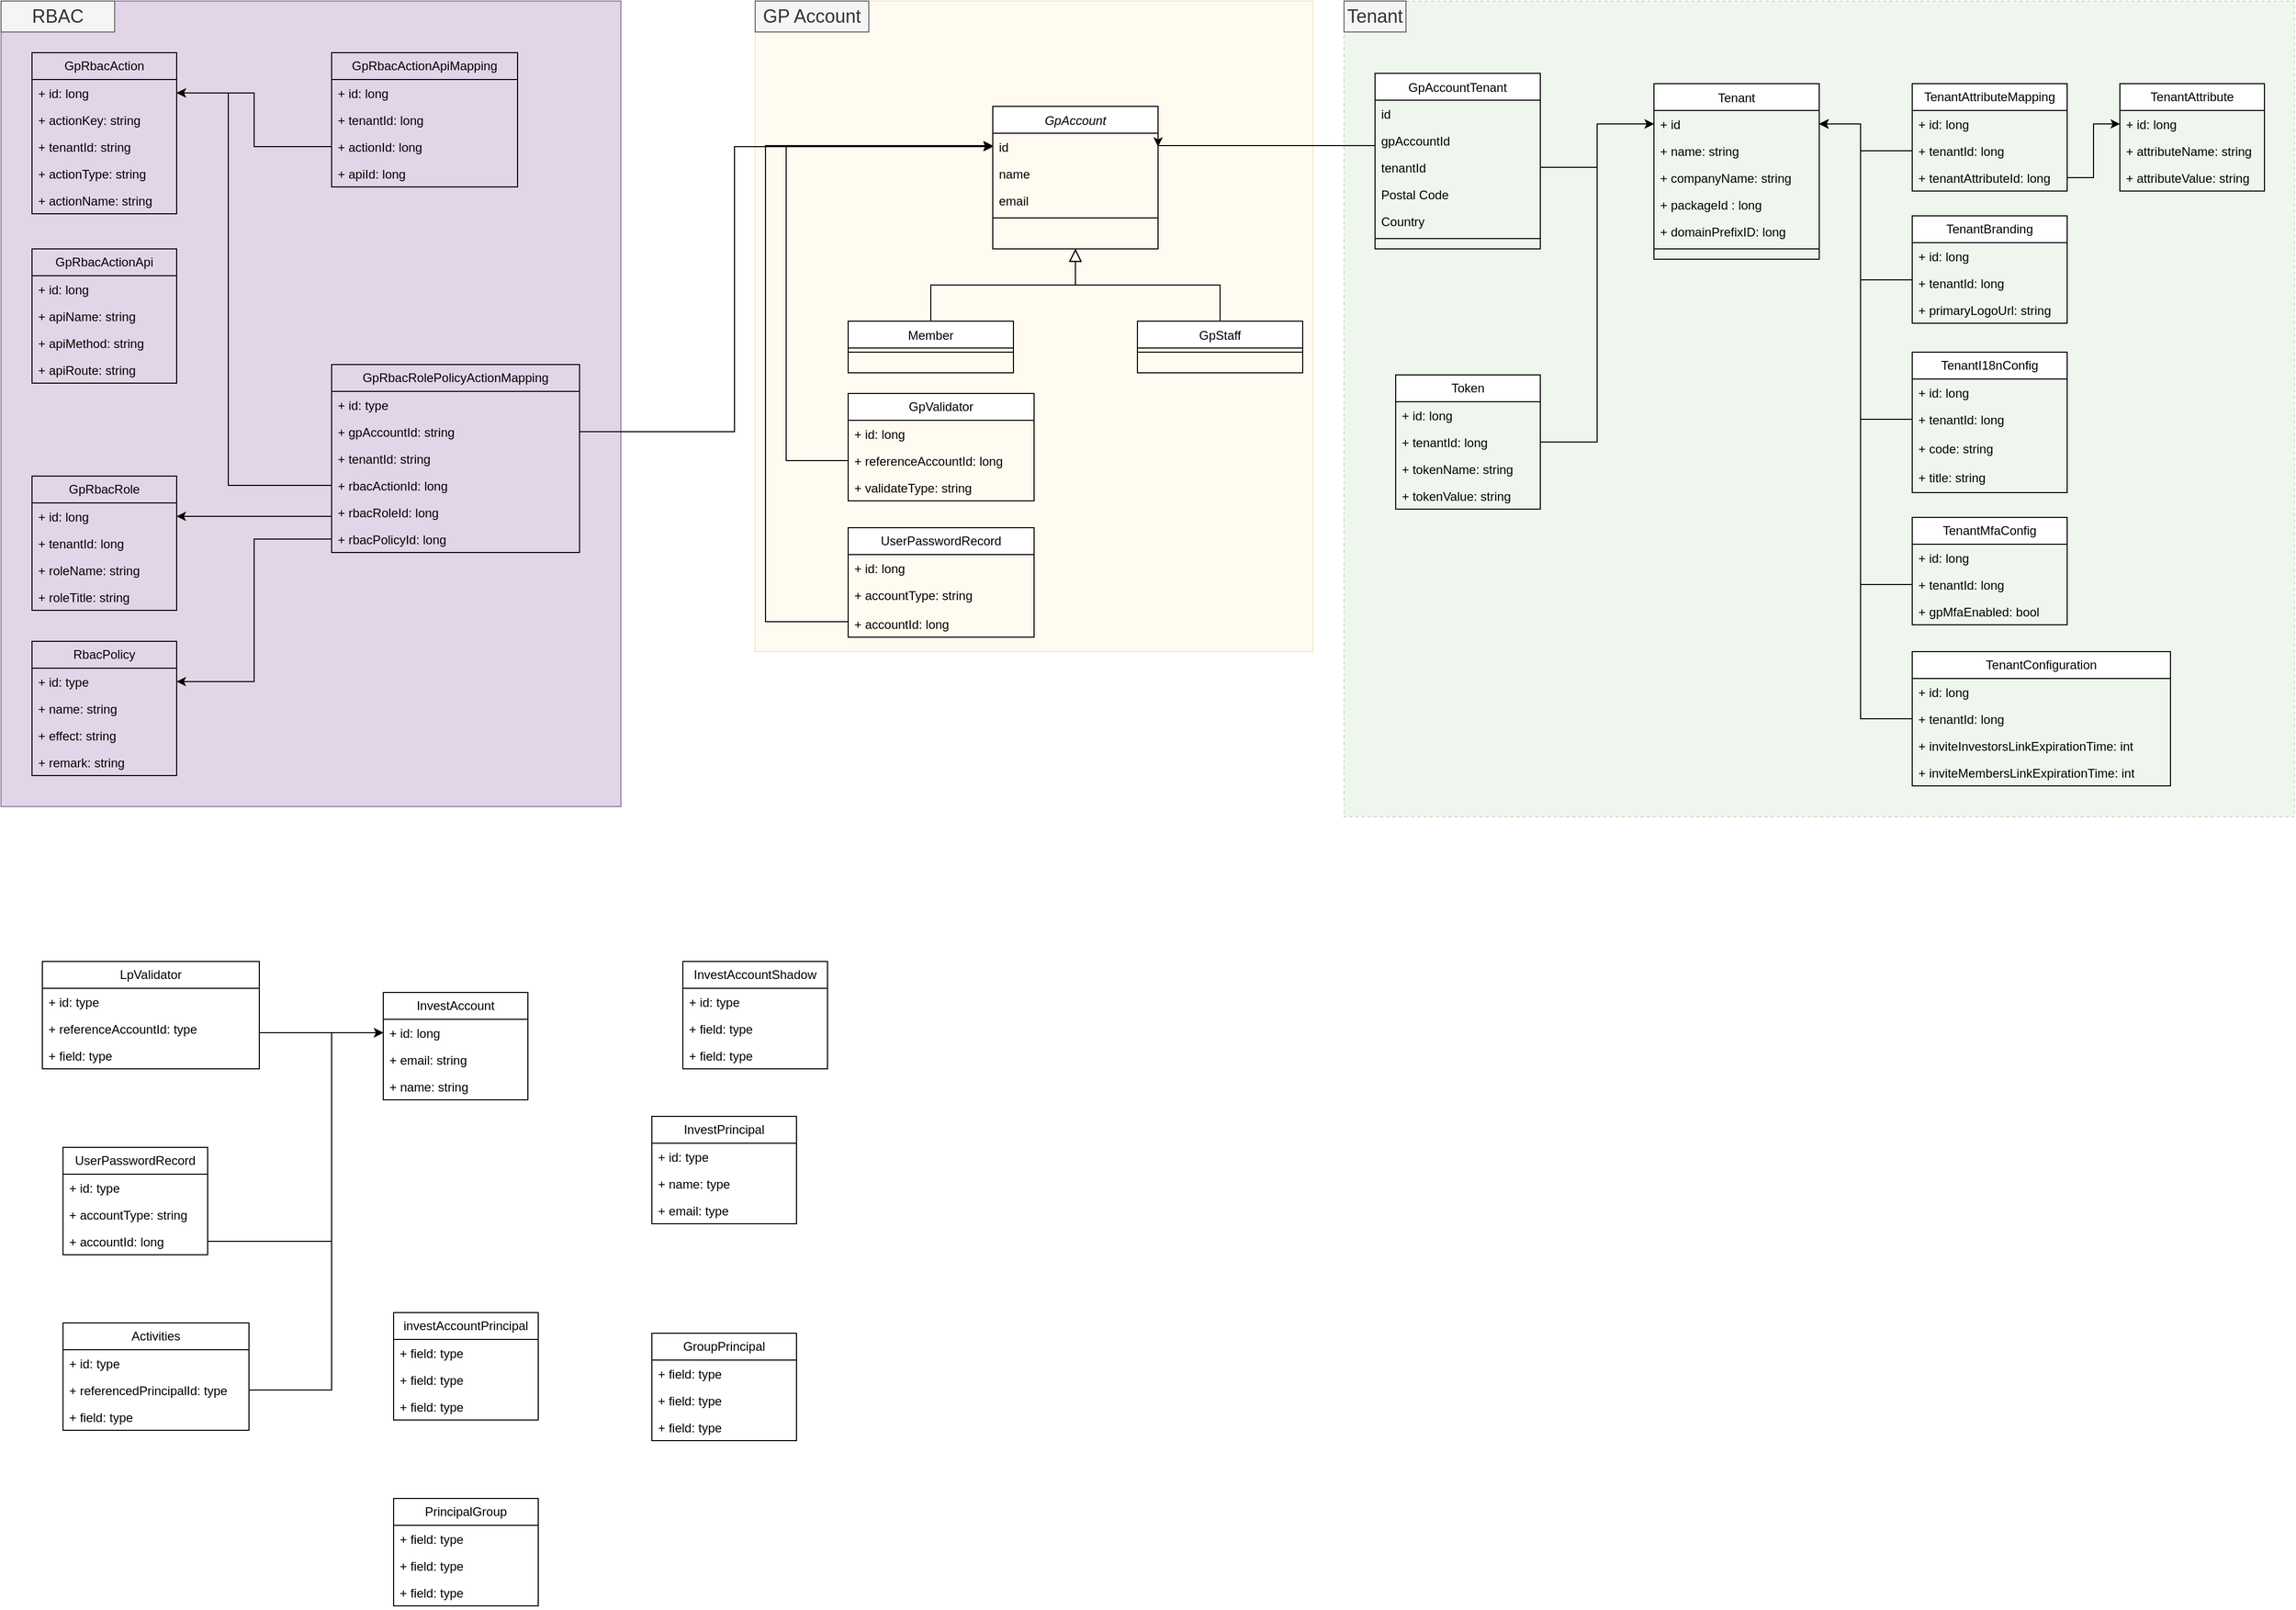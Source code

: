 <mxfile version="21.1.5" type="github">
  <diagram id="C5RBs43oDa-KdzZeNtuy" name="Page-1">
    <mxGraphModel dx="2320" dy="871" grid="1" gridSize="10" guides="1" tooltips="1" connect="1" arrows="1" fold="1" page="1" pageScale="1" pageWidth="827" pageHeight="1169" math="0" shadow="0">
      <root>
        <mxCell id="WIyWlLk6GJQsqaUBKTNV-0" />
        <mxCell id="WIyWlLk6GJQsqaUBKTNV-1" parent="WIyWlLk6GJQsqaUBKTNV-0" />
        <mxCell id="11UsH58l1kOMV5JohyQ0-130" value="" style="rounded=0;whiteSpace=wrap;html=1;fillColor=#e1d5e7;strokeColor=#9673a6;" vertex="1" parent="WIyWlLk6GJQsqaUBKTNV-1">
          <mxGeometry x="-810" y="50" width="600" height="780" as="geometry" />
        </mxCell>
        <mxCell id="11UsH58l1kOMV5JohyQ0-61" value="" style="rounded=0;whiteSpace=wrap;html=1;fillColor=#fff2cc;strokeColor=#d6b656;opacity=30;" vertex="1" parent="WIyWlLk6GJQsqaUBKTNV-1">
          <mxGeometry x="-80" y="50" width="540" height="630" as="geometry" />
        </mxCell>
        <mxCell id="11UsH58l1kOMV5JohyQ0-59" value="" style="rounded=0;whiteSpace=wrap;html=1;fillColor=#d5e8d4;strokeColor=#82b366;dashed=1;opacity=40;" vertex="1" parent="WIyWlLk6GJQsqaUBKTNV-1">
          <mxGeometry x="490" y="50" width="920" height="790" as="geometry" />
        </mxCell>
        <mxCell id="zkfFHV4jXpPFQw0GAbJ--0" value="GpAccount" style="swimlane;fontStyle=2;align=center;verticalAlign=top;childLayout=stackLayout;horizontal=1;startSize=26;horizontalStack=0;resizeParent=1;resizeLast=0;collapsible=1;marginBottom=0;rounded=0;shadow=0;strokeWidth=1;" parent="WIyWlLk6GJQsqaUBKTNV-1" vertex="1">
          <mxGeometry x="150" y="152" width="160" height="138" as="geometry">
            <mxRectangle x="230" y="140" width="160" height="26" as="alternateBounds" />
          </mxGeometry>
        </mxCell>
        <mxCell id="zkfFHV4jXpPFQw0GAbJ--1" value="id" style="text;align=left;verticalAlign=top;spacingLeft=4;spacingRight=4;overflow=hidden;rotatable=0;points=[[0,0.5],[1,0.5]];portConstraint=eastwest;" parent="zkfFHV4jXpPFQw0GAbJ--0" vertex="1">
          <mxGeometry y="26" width="160" height="26" as="geometry" />
        </mxCell>
        <mxCell id="zkfFHV4jXpPFQw0GAbJ--2" value="name" style="text;align=left;verticalAlign=top;spacingLeft=4;spacingRight=4;overflow=hidden;rotatable=0;points=[[0,0.5],[1,0.5]];portConstraint=eastwest;rounded=0;shadow=0;html=0;" parent="zkfFHV4jXpPFQw0GAbJ--0" vertex="1">
          <mxGeometry y="52" width="160" height="26" as="geometry" />
        </mxCell>
        <mxCell id="zkfFHV4jXpPFQw0GAbJ--3" value="email" style="text;align=left;verticalAlign=top;spacingLeft=4;spacingRight=4;overflow=hidden;rotatable=0;points=[[0,0.5],[1,0.5]];portConstraint=eastwest;rounded=0;shadow=0;html=0;" parent="zkfFHV4jXpPFQw0GAbJ--0" vertex="1">
          <mxGeometry y="78" width="160" height="26" as="geometry" />
        </mxCell>
        <mxCell id="zkfFHV4jXpPFQw0GAbJ--4" value="" style="line;html=1;strokeWidth=1;align=left;verticalAlign=middle;spacingTop=-1;spacingLeft=3;spacingRight=3;rotatable=0;labelPosition=right;points=[];portConstraint=eastwest;" parent="zkfFHV4jXpPFQw0GAbJ--0" vertex="1">
          <mxGeometry y="104" width="160" height="8" as="geometry" />
        </mxCell>
        <mxCell id="zkfFHV4jXpPFQw0GAbJ--6" value="Member" style="swimlane;fontStyle=0;align=center;verticalAlign=top;childLayout=stackLayout;horizontal=1;startSize=26;horizontalStack=0;resizeParent=1;resizeLast=0;collapsible=1;marginBottom=0;rounded=0;shadow=0;strokeWidth=1;" parent="WIyWlLk6GJQsqaUBKTNV-1" vertex="1">
          <mxGeometry x="10" y="360" width="160" height="50" as="geometry">
            <mxRectangle x="130" y="380" width="160" height="26" as="alternateBounds" />
          </mxGeometry>
        </mxCell>
        <mxCell id="zkfFHV4jXpPFQw0GAbJ--9" value="" style="line;html=1;strokeWidth=1;align=left;verticalAlign=middle;spacingTop=-1;spacingLeft=3;spacingRight=3;rotatable=0;labelPosition=right;points=[];portConstraint=eastwest;" parent="zkfFHV4jXpPFQw0GAbJ--6" vertex="1">
          <mxGeometry y="26" width="160" height="8" as="geometry" />
        </mxCell>
        <mxCell id="zkfFHV4jXpPFQw0GAbJ--12" value="" style="endArrow=block;endSize=10;endFill=0;shadow=0;strokeWidth=1;rounded=0;edgeStyle=elbowEdgeStyle;elbow=vertical;" parent="WIyWlLk6GJQsqaUBKTNV-1" source="zkfFHV4jXpPFQw0GAbJ--6" target="zkfFHV4jXpPFQw0GAbJ--0" edge="1">
          <mxGeometry width="160" relative="1" as="geometry">
            <mxPoint x="180" y="203" as="sourcePoint" />
            <mxPoint x="180" y="203" as="targetPoint" />
          </mxGeometry>
        </mxCell>
        <mxCell id="zkfFHV4jXpPFQw0GAbJ--13" value="GpStaff" style="swimlane;fontStyle=0;align=center;verticalAlign=top;childLayout=stackLayout;horizontal=1;startSize=26;horizontalStack=0;resizeParent=1;resizeLast=0;collapsible=1;marginBottom=0;rounded=0;shadow=0;strokeWidth=1;" parent="WIyWlLk6GJQsqaUBKTNV-1" vertex="1">
          <mxGeometry x="290" y="360" width="160" height="50" as="geometry">
            <mxRectangle x="340" y="380" width="170" height="26" as="alternateBounds" />
          </mxGeometry>
        </mxCell>
        <mxCell id="zkfFHV4jXpPFQw0GAbJ--15" value="" style="line;html=1;strokeWidth=1;align=left;verticalAlign=middle;spacingTop=-1;spacingLeft=3;spacingRight=3;rotatable=0;labelPosition=right;points=[];portConstraint=eastwest;" parent="zkfFHV4jXpPFQw0GAbJ--13" vertex="1">
          <mxGeometry y="26" width="160" height="8" as="geometry" />
        </mxCell>
        <mxCell id="zkfFHV4jXpPFQw0GAbJ--16" value="" style="endArrow=block;endSize=10;endFill=0;shadow=0;strokeWidth=1;rounded=0;edgeStyle=elbowEdgeStyle;elbow=vertical;" parent="WIyWlLk6GJQsqaUBKTNV-1" source="zkfFHV4jXpPFQw0GAbJ--13" target="zkfFHV4jXpPFQw0GAbJ--0" edge="1">
          <mxGeometry width="160" relative="1" as="geometry">
            <mxPoint x="190" y="373" as="sourcePoint" />
            <mxPoint x="290" y="271" as="targetPoint" />
          </mxGeometry>
        </mxCell>
        <mxCell id="zkfFHV4jXpPFQw0GAbJ--17" value="GpAccountTenant" style="swimlane;fontStyle=0;align=center;verticalAlign=top;childLayout=stackLayout;horizontal=1;startSize=26;horizontalStack=0;resizeParent=1;resizeLast=0;collapsible=1;marginBottom=0;rounded=0;shadow=0;strokeWidth=1;" parent="WIyWlLk6GJQsqaUBKTNV-1" vertex="1">
          <mxGeometry x="520" y="120" width="160" height="170" as="geometry">
            <mxRectangle x="550" y="140" width="160" height="26" as="alternateBounds" />
          </mxGeometry>
        </mxCell>
        <mxCell id="zkfFHV4jXpPFQw0GAbJ--18" value="id" style="text;align=left;verticalAlign=top;spacingLeft=4;spacingRight=4;overflow=hidden;rotatable=0;points=[[0,0.5],[1,0.5]];portConstraint=eastwest;" parent="zkfFHV4jXpPFQw0GAbJ--17" vertex="1">
          <mxGeometry y="26" width="160" height="26" as="geometry" />
        </mxCell>
        <mxCell id="zkfFHV4jXpPFQw0GAbJ--19" value="gpAccountId" style="text;align=left;verticalAlign=top;spacingLeft=4;spacingRight=4;overflow=hidden;rotatable=0;points=[[0,0.5],[1,0.5]];portConstraint=eastwest;rounded=0;shadow=0;html=0;" parent="zkfFHV4jXpPFQw0GAbJ--17" vertex="1">
          <mxGeometry y="52" width="160" height="26" as="geometry" />
        </mxCell>
        <mxCell id="zkfFHV4jXpPFQw0GAbJ--20" value="tenantId" style="text;align=left;verticalAlign=top;spacingLeft=4;spacingRight=4;overflow=hidden;rotatable=0;points=[[0,0.5],[1,0.5]];portConstraint=eastwest;rounded=0;shadow=0;html=0;" parent="zkfFHV4jXpPFQw0GAbJ--17" vertex="1">
          <mxGeometry y="78" width="160" height="26" as="geometry" />
        </mxCell>
        <mxCell id="zkfFHV4jXpPFQw0GAbJ--21" value="Postal Code" style="text;align=left;verticalAlign=top;spacingLeft=4;spacingRight=4;overflow=hidden;rotatable=0;points=[[0,0.5],[1,0.5]];portConstraint=eastwest;rounded=0;shadow=0;html=0;" parent="zkfFHV4jXpPFQw0GAbJ--17" vertex="1">
          <mxGeometry y="104" width="160" height="26" as="geometry" />
        </mxCell>
        <mxCell id="zkfFHV4jXpPFQw0GAbJ--22" value="Country" style="text;align=left;verticalAlign=top;spacingLeft=4;spacingRight=4;overflow=hidden;rotatable=0;points=[[0,0.5],[1,0.5]];portConstraint=eastwest;rounded=0;shadow=0;html=0;" parent="zkfFHV4jXpPFQw0GAbJ--17" vertex="1">
          <mxGeometry y="130" width="160" height="26" as="geometry" />
        </mxCell>
        <mxCell id="zkfFHV4jXpPFQw0GAbJ--23" value="" style="line;html=1;strokeWidth=1;align=left;verticalAlign=middle;spacingTop=-1;spacingLeft=3;spacingRight=3;rotatable=0;labelPosition=right;points=[];portConstraint=eastwest;" parent="zkfFHV4jXpPFQw0GAbJ--17" vertex="1">
          <mxGeometry y="156" width="160" height="8" as="geometry" />
        </mxCell>
        <mxCell id="11UsH58l1kOMV5JohyQ0-0" value="Tenant" style="swimlane;fontStyle=0;align=center;verticalAlign=top;childLayout=stackLayout;horizontal=1;startSize=26;horizontalStack=0;resizeParent=1;resizeLast=0;collapsible=1;marginBottom=0;rounded=0;shadow=0;strokeWidth=1;" vertex="1" parent="WIyWlLk6GJQsqaUBKTNV-1">
          <mxGeometry x="790" y="130" width="160" height="170" as="geometry">
            <mxRectangle x="550" y="140" width="160" height="26" as="alternateBounds" />
          </mxGeometry>
        </mxCell>
        <mxCell id="11UsH58l1kOMV5JohyQ0-1" value="+ id" style="text;align=left;verticalAlign=top;spacingLeft=4;spacingRight=4;overflow=hidden;rotatable=0;points=[[0,0.5],[1,0.5]];portConstraint=eastwest;" vertex="1" parent="11UsH58l1kOMV5JohyQ0-0">
          <mxGeometry y="26" width="160" height="26" as="geometry" />
        </mxCell>
        <mxCell id="11UsH58l1kOMV5JohyQ0-2" value="+ name: string" style="text;align=left;verticalAlign=top;spacingLeft=4;spacingRight=4;overflow=hidden;rotatable=0;points=[[0,0.5],[1,0.5]];portConstraint=eastwest;rounded=0;shadow=0;html=0;" vertex="1" parent="11UsH58l1kOMV5JohyQ0-0">
          <mxGeometry y="52" width="160" height="26" as="geometry" />
        </mxCell>
        <mxCell id="11UsH58l1kOMV5JohyQ0-3" value="+ companyName: string" style="text;align=left;verticalAlign=top;spacingLeft=4;spacingRight=4;overflow=hidden;rotatable=0;points=[[0,0.5],[1,0.5]];portConstraint=eastwest;rounded=0;shadow=0;html=0;" vertex="1" parent="11UsH58l1kOMV5JohyQ0-0">
          <mxGeometry y="78" width="160" height="26" as="geometry" />
        </mxCell>
        <mxCell id="11UsH58l1kOMV5JohyQ0-4" value="+ packageId : long" style="text;align=left;verticalAlign=top;spacingLeft=4;spacingRight=4;overflow=hidden;rotatable=0;points=[[0,0.5],[1,0.5]];portConstraint=eastwest;rounded=0;shadow=0;html=0;" vertex="1" parent="11UsH58l1kOMV5JohyQ0-0">
          <mxGeometry y="104" width="160" height="26" as="geometry" />
        </mxCell>
        <mxCell id="11UsH58l1kOMV5JohyQ0-5" value="+ domainPrefixID: long" style="text;align=left;verticalAlign=top;spacingLeft=4;spacingRight=4;overflow=hidden;rotatable=0;points=[[0,0.5],[1,0.5]];portConstraint=eastwest;rounded=0;shadow=0;html=0;" vertex="1" parent="11UsH58l1kOMV5JohyQ0-0">
          <mxGeometry y="130" width="160" height="26" as="geometry" />
        </mxCell>
        <mxCell id="11UsH58l1kOMV5JohyQ0-6" value="" style="line;html=1;strokeWidth=1;align=left;verticalAlign=middle;spacingTop=-1;spacingLeft=3;spacingRight=3;rotatable=0;labelPosition=right;points=[];portConstraint=eastwest;" vertex="1" parent="11UsH58l1kOMV5JohyQ0-0">
          <mxGeometry y="156" width="160" height="8" as="geometry" />
        </mxCell>
        <mxCell id="11UsH58l1kOMV5JohyQ0-10" style="edgeStyle=orthogonalEdgeStyle;rounded=0;orthogonalLoop=1;jettySize=auto;html=1;entryX=0;entryY=0.5;entryDx=0;entryDy=0;" edge="1" parent="WIyWlLk6GJQsqaUBKTNV-1" source="zkfFHV4jXpPFQw0GAbJ--20" target="11UsH58l1kOMV5JohyQ0-1">
          <mxGeometry relative="1" as="geometry" />
        </mxCell>
        <mxCell id="11UsH58l1kOMV5JohyQ0-11" style="edgeStyle=orthogonalEdgeStyle;rounded=0;orthogonalLoop=1;jettySize=auto;html=1;entryX=1;entryY=0.5;entryDx=0;entryDy=0;" edge="1" parent="WIyWlLk6GJQsqaUBKTNV-1" source="zkfFHV4jXpPFQw0GAbJ--19" target="zkfFHV4jXpPFQw0GAbJ--1">
          <mxGeometry relative="1" as="geometry">
            <Array as="points">
              <mxPoint x="310" y="190" />
            </Array>
          </mxGeometry>
        </mxCell>
        <mxCell id="11UsH58l1kOMV5JohyQ0-22" value="TenantAttribute" style="swimlane;fontStyle=0;childLayout=stackLayout;horizontal=1;startSize=26;horizontalStack=0;resizeParent=1;resizeParentMax=0;resizeLast=0;collapsible=1;marginBottom=0;whiteSpace=wrap;html=1;" vertex="1" parent="WIyWlLk6GJQsqaUBKTNV-1">
          <mxGeometry x="1241" y="130" width="140" height="104" as="geometry" />
        </mxCell>
        <mxCell id="11UsH58l1kOMV5JohyQ0-23" value="+ id: long" style="text;strokeColor=none;fillColor=none;align=left;verticalAlign=top;spacingLeft=4;spacingRight=4;overflow=hidden;rotatable=0;points=[[0,0.5],[1,0.5]];portConstraint=eastwest;whiteSpace=wrap;html=1;" vertex="1" parent="11UsH58l1kOMV5JohyQ0-22">
          <mxGeometry y="26" width="140" height="26" as="geometry" />
        </mxCell>
        <mxCell id="11UsH58l1kOMV5JohyQ0-24" value="+ attributeName:&amp;nbsp;string" style="text;strokeColor=none;fillColor=none;align=left;verticalAlign=top;spacingLeft=4;spacingRight=4;overflow=hidden;rotatable=0;points=[[0,0.5],[1,0.5]];portConstraint=eastwest;whiteSpace=wrap;html=1;" vertex="1" parent="11UsH58l1kOMV5JohyQ0-22">
          <mxGeometry y="52" width="140" height="26" as="geometry" />
        </mxCell>
        <mxCell id="11UsH58l1kOMV5JohyQ0-25" value="+ attributeValue: string" style="text;strokeColor=none;fillColor=none;align=left;verticalAlign=top;spacingLeft=4;spacingRight=4;overflow=hidden;rotatable=0;points=[[0,0.5],[1,0.5]];portConstraint=eastwest;whiteSpace=wrap;html=1;" vertex="1" parent="11UsH58l1kOMV5JohyQ0-22">
          <mxGeometry y="78" width="140" height="26" as="geometry" />
        </mxCell>
        <mxCell id="11UsH58l1kOMV5JohyQ0-26" value="TenantAttributeMapping" style="swimlane;fontStyle=0;childLayout=stackLayout;horizontal=1;startSize=26;horizontalStack=0;resizeParent=1;resizeParentMax=0;resizeLast=0;collapsible=1;marginBottom=0;whiteSpace=wrap;html=1;" vertex="1" parent="WIyWlLk6GJQsqaUBKTNV-1">
          <mxGeometry x="1040" y="130" width="150" height="104" as="geometry" />
        </mxCell>
        <mxCell id="11UsH58l1kOMV5JohyQ0-27" value="+ id: long" style="text;strokeColor=none;fillColor=none;align=left;verticalAlign=top;spacingLeft=4;spacingRight=4;overflow=hidden;rotatable=0;points=[[0,0.5],[1,0.5]];portConstraint=eastwest;whiteSpace=wrap;html=1;" vertex="1" parent="11UsH58l1kOMV5JohyQ0-26">
          <mxGeometry y="26" width="150" height="26" as="geometry" />
        </mxCell>
        <mxCell id="11UsH58l1kOMV5JohyQ0-28" value="+ tenantId: long" style="text;strokeColor=none;fillColor=none;align=left;verticalAlign=top;spacingLeft=4;spacingRight=4;overflow=hidden;rotatable=0;points=[[0,0.5],[1,0.5]];portConstraint=eastwest;whiteSpace=wrap;html=1;" vertex="1" parent="11UsH58l1kOMV5JohyQ0-26">
          <mxGeometry y="52" width="150" height="26" as="geometry" />
        </mxCell>
        <mxCell id="11UsH58l1kOMV5JohyQ0-29" value="+ tenantAttributeId: long" style="text;strokeColor=none;fillColor=none;align=left;verticalAlign=top;spacingLeft=4;spacingRight=4;overflow=hidden;rotatable=0;points=[[0,0.5],[1,0.5]];portConstraint=eastwest;whiteSpace=wrap;html=1;" vertex="1" parent="11UsH58l1kOMV5JohyQ0-26">
          <mxGeometry y="78" width="150" height="26" as="geometry" />
        </mxCell>
        <mxCell id="11UsH58l1kOMV5JohyQ0-30" style="edgeStyle=orthogonalEdgeStyle;rounded=0;orthogonalLoop=1;jettySize=auto;html=1;" edge="1" parent="WIyWlLk6GJQsqaUBKTNV-1" source="11UsH58l1kOMV5JohyQ0-28" target="11UsH58l1kOMV5JohyQ0-1">
          <mxGeometry relative="1" as="geometry">
            <Array as="points">
              <mxPoint x="990" y="195" />
              <mxPoint x="990" y="169" />
            </Array>
          </mxGeometry>
        </mxCell>
        <mxCell id="11UsH58l1kOMV5JohyQ0-31" style="edgeStyle=orthogonalEdgeStyle;rounded=0;orthogonalLoop=1;jettySize=auto;html=1;entryX=0;entryY=0.5;entryDx=0;entryDy=0;" edge="1" parent="WIyWlLk6GJQsqaUBKTNV-1" source="11UsH58l1kOMV5JohyQ0-29" target="11UsH58l1kOMV5JohyQ0-23">
          <mxGeometry relative="1" as="geometry" />
        </mxCell>
        <mxCell id="11UsH58l1kOMV5JohyQ0-36" style="edgeStyle=orthogonalEdgeStyle;rounded=0;orthogonalLoop=1;jettySize=auto;html=1;entryX=1;entryY=0.5;entryDx=0;entryDy=0;" edge="1" parent="WIyWlLk6GJQsqaUBKTNV-1" source="11UsH58l1kOMV5JohyQ0-32" target="11UsH58l1kOMV5JohyQ0-1">
          <mxGeometry relative="1" as="geometry">
            <Array as="points">
              <mxPoint x="990" y="320" />
              <mxPoint x="990" y="169" />
            </Array>
          </mxGeometry>
        </mxCell>
        <mxCell id="11UsH58l1kOMV5JohyQ0-32" value="TenantBranding" style="swimlane;fontStyle=0;childLayout=stackLayout;horizontal=1;startSize=26;horizontalStack=0;resizeParent=1;resizeParentMax=0;resizeLast=0;collapsible=1;marginBottom=0;whiteSpace=wrap;html=1;" vertex="1" parent="WIyWlLk6GJQsqaUBKTNV-1">
          <mxGeometry x="1040" y="258" width="150" height="104" as="geometry" />
        </mxCell>
        <mxCell id="11UsH58l1kOMV5JohyQ0-33" value="+ id: long" style="text;strokeColor=none;fillColor=none;align=left;verticalAlign=top;spacingLeft=4;spacingRight=4;overflow=hidden;rotatable=0;points=[[0,0.5],[1,0.5]];portConstraint=eastwest;whiteSpace=wrap;html=1;" vertex="1" parent="11UsH58l1kOMV5JohyQ0-32">
          <mxGeometry y="26" width="150" height="26" as="geometry" />
        </mxCell>
        <mxCell id="11UsH58l1kOMV5JohyQ0-34" value="+ tenantId: long" style="text;strokeColor=none;fillColor=none;align=left;verticalAlign=top;spacingLeft=4;spacingRight=4;overflow=hidden;rotatable=0;points=[[0,0.5],[1,0.5]];portConstraint=eastwest;whiteSpace=wrap;html=1;" vertex="1" parent="11UsH58l1kOMV5JohyQ0-32">
          <mxGeometry y="52" width="150" height="26" as="geometry" />
        </mxCell>
        <mxCell id="11UsH58l1kOMV5JohyQ0-35" value="+ primaryLogoUrl: string" style="text;strokeColor=none;fillColor=none;align=left;verticalAlign=top;spacingLeft=4;spacingRight=4;overflow=hidden;rotatable=0;points=[[0,0.5],[1,0.5]];portConstraint=eastwest;whiteSpace=wrap;html=1;" vertex="1" parent="11UsH58l1kOMV5JohyQ0-32">
          <mxGeometry y="78" width="150" height="26" as="geometry" />
        </mxCell>
        <mxCell id="11UsH58l1kOMV5JohyQ0-37" value="TenantI18nConfig" style="swimlane;fontStyle=0;childLayout=stackLayout;horizontal=1;startSize=26;horizontalStack=0;resizeParent=1;resizeParentMax=0;resizeLast=0;collapsible=1;marginBottom=0;whiteSpace=wrap;html=1;" vertex="1" parent="WIyWlLk6GJQsqaUBKTNV-1">
          <mxGeometry x="1040" y="390" width="150" height="136" as="geometry" />
        </mxCell>
        <mxCell id="11UsH58l1kOMV5JohyQ0-38" value="+ id: long" style="text;strokeColor=none;fillColor=none;align=left;verticalAlign=top;spacingLeft=4;spacingRight=4;overflow=hidden;rotatable=0;points=[[0,0.5],[1,0.5]];portConstraint=eastwest;whiteSpace=wrap;html=1;" vertex="1" parent="11UsH58l1kOMV5JohyQ0-37">
          <mxGeometry y="26" width="150" height="26" as="geometry" />
        </mxCell>
        <mxCell id="11UsH58l1kOMV5JohyQ0-39" value="+ tenantId: long" style="text;strokeColor=none;fillColor=none;align=left;verticalAlign=top;spacingLeft=4;spacingRight=4;overflow=hidden;rotatable=0;points=[[0,0.5],[1,0.5]];portConstraint=eastwest;whiteSpace=wrap;html=1;" vertex="1" parent="11UsH58l1kOMV5JohyQ0-37">
          <mxGeometry y="52" width="150" height="28" as="geometry" />
        </mxCell>
        <mxCell id="11UsH58l1kOMV5JohyQ0-48" value="+ code: string" style="text;strokeColor=none;fillColor=none;align=left;verticalAlign=top;spacingLeft=4;spacingRight=4;overflow=hidden;rotatable=0;points=[[0,0.5],[1,0.5]];portConstraint=eastwest;whiteSpace=wrap;html=1;" vertex="1" parent="11UsH58l1kOMV5JohyQ0-37">
          <mxGeometry y="80" width="150" height="28" as="geometry" />
        </mxCell>
        <mxCell id="11UsH58l1kOMV5JohyQ0-49" value="+ title: string" style="text;strokeColor=none;fillColor=none;align=left;verticalAlign=top;spacingLeft=4;spacingRight=4;overflow=hidden;rotatable=0;points=[[0,0.5],[1,0.5]];portConstraint=eastwest;whiteSpace=wrap;html=1;" vertex="1" parent="11UsH58l1kOMV5JohyQ0-37">
          <mxGeometry y="108" width="150" height="28" as="geometry" />
        </mxCell>
        <mxCell id="11UsH58l1kOMV5JohyQ0-41" style="edgeStyle=orthogonalEdgeStyle;rounded=0;orthogonalLoop=1;jettySize=auto;html=1;" edge="1" parent="WIyWlLk6GJQsqaUBKTNV-1" source="11UsH58l1kOMV5JohyQ0-39" target="11UsH58l1kOMV5JohyQ0-1">
          <mxGeometry relative="1" as="geometry">
            <Array as="points">
              <mxPoint x="990" y="455" />
              <mxPoint x="990" y="169" />
            </Array>
          </mxGeometry>
        </mxCell>
        <mxCell id="11UsH58l1kOMV5JohyQ0-42" value="TenantMfaConfig" style="swimlane;fontStyle=0;childLayout=stackLayout;horizontal=1;startSize=26;horizontalStack=0;resizeParent=1;resizeParentMax=0;resizeLast=0;collapsible=1;marginBottom=0;whiteSpace=wrap;html=1;" vertex="1" parent="WIyWlLk6GJQsqaUBKTNV-1">
          <mxGeometry x="1040" y="550" width="150" height="104" as="geometry" />
        </mxCell>
        <mxCell id="11UsH58l1kOMV5JohyQ0-43" value="+ id: long" style="text;strokeColor=none;fillColor=none;align=left;verticalAlign=top;spacingLeft=4;spacingRight=4;overflow=hidden;rotatable=0;points=[[0,0.5],[1,0.5]];portConstraint=eastwest;whiteSpace=wrap;html=1;" vertex="1" parent="11UsH58l1kOMV5JohyQ0-42">
          <mxGeometry y="26" width="150" height="26" as="geometry" />
        </mxCell>
        <mxCell id="11UsH58l1kOMV5JohyQ0-44" value="+ tenantId: long" style="text;strokeColor=none;fillColor=none;align=left;verticalAlign=top;spacingLeft=4;spacingRight=4;overflow=hidden;rotatable=0;points=[[0,0.5],[1,0.5]];portConstraint=eastwest;whiteSpace=wrap;html=1;" vertex="1" parent="11UsH58l1kOMV5JohyQ0-42">
          <mxGeometry y="52" width="150" height="26" as="geometry" />
        </mxCell>
        <mxCell id="11UsH58l1kOMV5JohyQ0-45" value="+ gpMfaEnabled: bool" style="text;strokeColor=none;fillColor=none;align=left;verticalAlign=top;spacingLeft=4;spacingRight=4;overflow=hidden;rotatable=0;points=[[0,0.5],[1,0.5]];portConstraint=eastwest;whiteSpace=wrap;html=1;" vertex="1" parent="11UsH58l1kOMV5JohyQ0-42">
          <mxGeometry y="78" width="150" height="26" as="geometry" />
        </mxCell>
        <mxCell id="11UsH58l1kOMV5JohyQ0-50" style="edgeStyle=orthogonalEdgeStyle;rounded=0;orthogonalLoop=1;jettySize=auto;html=1;entryX=1;entryY=0.5;entryDx=0;entryDy=0;" edge="1" parent="WIyWlLk6GJQsqaUBKTNV-1" source="11UsH58l1kOMV5JohyQ0-44" target="11UsH58l1kOMV5JohyQ0-1">
          <mxGeometry relative="1" as="geometry">
            <Array as="points">
              <mxPoint x="990" y="615" />
              <mxPoint x="990" y="169" />
            </Array>
          </mxGeometry>
        </mxCell>
        <mxCell id="11UsH58l1kOMV5JohyQ0-51" value="TenantConfiguration" style="swimlane;fontStyle=0;childLayout=stackLayout;horizontal=1;startSize=26;horizontalStack=0;resizeParent=1;resizeParentMax=0;resizeLast=0;collapsible=1;marginBottom=0;whiteSpace=wrap;html=1;" vertex="1" parent="WIyWlLk6GJQsqaUBKTNV-1">
          <mxGeometry x="1040" y="680" width="250" height="130" as="geometry" />
        </mxCell>
        <mxCell id="11UsH58l1kOMV5JohyQ0-52" value="+ id: long" style="text;strokeColor=none;fillColor=none;align=left;verticalAlign=top;spacingLeft=4;spacingRight=4;overflow=hidden;rotatable=0;points=[[0,0.5],[1,0.5]];portConstraint=eastwest;whiteSpace=wrap;html=1;" vertex="1" parent="11UsH58l1kOMV5JohyQ0-51">
          <mxGeometry y="26" width="250" height="26" as="geometry" />
        </mxCell>
        <mxCell id="11UsH58l1kOMV5JohyQ0-53" value="+ tenantId: long" style="text;strokeColor=none;fillColor=none;align=left;verticalAlign=top;spacingLeft=4;spacingRight=4;overflow=hidden;rotatable=0;points=[[0,0.5],[1,0.5]];portConstraint=eastwest;whiteSpace=wrap;html=1;" vertex="1" parent="11UsH58l1kOMV5JohyQ0-51">
          <mxGeometry y="52" width="250" height="26" as="geometry" />
        </mxCell>
        <mxCell id="11UsH58l1kOMV5JohyQ0-54" value="+ inviteInvestorsLinkExpirationTime: int" style="text;strokeColor=none;fillColor=none;align=left;verticalAlign=top;spacingLeft=4;spacingRight=4;overflow=hidden;rotatable=0;points=[[0,0.5],[1,0.5]];portConstraint=eastwest;whiteSpace=wrap;html=1;" vertex="1" parent="11UsH58l1kOMV5JohyQ0-51">
          <mxGeometry y="78" width="250" height="26" as="geometry" />
        </mxCell>
        <mxCell id="11UsH58l1kOMV5JohyQ0-55" value="+ inviteMembersLinkExpirationTime: int" style="text;strokeColor=none;fillColor=none;align=left;verticalAlign=top;spacingLeft=4;spacingRight=4;overflow=hidden;rotatable=0;points=[[0,0.5],[1,0.5]];portConstraint=eastwest;whiteSpace=wrap;html=1;" vertex="1" parent="11UsH58l1kOMV5JohyQ0-51">
          <mxGeometry y="104" width="250" height="26" as="geometry" />
        </mxCell>
        <mxCell id="11UsH58l1kOMV5JohyQ0-58" style="edgeStyle=orthogonalEdgeStyle;rounded=0;orthogonalLoop=1;jettySize=auto;html=1;entryX=1;entryY=0.5;entryDx=0;entryDy=0;" edge="1" parent="WIyWlLk6GJQsqaUBKTNV-1" source="11UsH58l1kOMV5JohyQ0-53" target="11UsH58l1kOMV5JohyQ0-1">
          <mxGeometry relative="1" as="geometry">
            <Array as="points">
              <mxPoint x="990" y="745" />
              <mxPoint x="990" y="169" />
            </Array>
          </mxGeometry>
        </mxCell>
        <mxCell id="11UsH58l1kOMV5JohyQ0-60" value="Tenant" style="text;html=1;strokeColor=#666666;fillColor=#f5f5f5;align=center;verticalAlign=middle;whiteSpace=wrap;rounded=0;fontSize=18;fontColor=#333333;" vertex="1" parent="WIyWlLk6GJQsqaUBKTNV-1">
          <mxGeometry x="490" y="50" width="60" height="30" as="geometry" />
        </mxCell>
        <mxCell id="11UsH58l1kOMV5JohyQ0-62" value="GP Account" style="text;html=1;strokeColor=#666666;fillColor=#f5f5f5;align=center;verticalAlign=middle;whiteSpace=wrap;rounded=0;fontSize=18;fontColor=#333333;" vertex="1" parent="WIyWlLk6GJQsqaUBKTNV-1">
          <mxGeometry x="-80" y="50" width="110" height="30" as="geometry" />
        </mxCell>
        <mxCell id="11UsH58l1kOMV5JohyQ0-63" value="GpValidator" style="swimlane;fontStyle=0;childLayout=stackLayout;horizontal=1;startSize=26;horizontalStack=0;resizeParent=1;resizeParentMax=0;resizeLast=0;collapsible=1;marginBottom=0;whiteSpace=wrap;html=1;" vertex="1" parent="WIyWlLk6GJQsqaUBKTNV-1">
          <mxGeometry x="10" y="430" width="180" height="104" as="geometry" />
        </mxCell>
        <mxCell id="11UsH58l1kOMV5JohyQ0-64" value="+ id: long" style="text;strokeColor=none;fillColor=none;align=left;verticalAlign=top;spacingLeft=4;spacingRight=4;overflow=hidden;rotatable=0;points=[[0,0.5],[1,0.5]];portConstraint=eastwest;whiteSpace=wrap;html=1;" vertex="1" parent="11UsH58l1kOMV5JohyQ0-63">
          <mxGeometry y="26" width="180" height="26" as="geometry" />
        </mxCell>
        <mxCell id="11UsH58l1kOMV5JohyQ0-65" value="+ referenceAccountId: long" style="text;strokeColor=none;fillColor=none;align=left;verticalAlign=top;spacingLeft=4;spacingRight=4;overflow=hidden;rotatable=0;points=[[0,0.5],[1,0.5]];portConstraint=eastwest;whiteSpace=wrap;html=1;" vertex="1" parent="11UsH58l1kOMV5JohyQ0-63">
          <mxGeometry y="52" width="180" height="26" as="geometry" />
        </mxCell>
        <mxCell id="11UsH58l1kOMV5JohyQ0-66" value="+ validateType: string" style="text;strokeColor=none;fillColor=none;align=left;verticalAlign=top;spacingLeft=4;spacingRight=4;overflow=hidden;rotatable=0;points=[[0,0.5],[1,0.5]];portConstraint=eastwest;whiteSpace=wrap;html=1;" vertex="1" parent="11UsH58l1kOMV5JohyQ0-63">
          <mxGeometry y="78" width="180" height="26" as="geometry" />
        </mxCell>
        <mxCell id="11UsH58l1kOMV5JohyQ0-67" style="edgeStyle=orthogonalEdgeStyle;rounded=0;orthogonalLoop=1;jettySize=auto;html=1;entryX=0;entryY=0.5;entryDx=0;entryDy=0;" edge="1" parent="WIyWlLk6GJQsqaUBKTNV-1" source="11UsH58l1kOMV5JohyQ0-65" target="zkfFHV4jXpPFQw0GAbJ--1">
          <mxGeometry relative="1" as="geometry">
            <Array as="points">
              <mxPoint x="-50" y="495" />
              <mxPoint x="-50" y="191" />
            </Array>
          </mxGeometry>
        </mxCell>
        <mxCell id="11UsH58l1kOMV5JohyQ0-77" value="UserPasswordRecord" style="swimlane;fontStyle=0;childLayout=stackLayout;horizontal=1;startSize=26;horizontalStack=0;resizeParent=1;resizeParentMax=0;resizeLast=0;collapsible=1;marginBottom=0;whiteSpace=wrap;html=1;" vertex="1" parent="WIyWlLk6GJQsqaUBKTNV-1">
          <mxGeometry x="10" y="560" width="180" height="106" as="geometry" />
        </mxCell>
        <mxCell id="11UsH58l1kOMV5JohyQ0-78" value="+ id: long" style="text;strokeColor=none;fillColor=none;align=left;verticalAlign=top;spacingLeft=4;spacingRight=4;overflow=hidden;rotatable=0;points=[[0,0.5],[1,0.5]];portConstraint=eastwest;whiteSpace=wrap;html=1;" vertex="1" parent="11UsH58l1kOMV5JohyQ0-77">
          <mxGeometry y="26" width="180" height="26" as="geometry" />
        </mxCell>
        <mxCell id="11UsH58l1kOMV5JohyQ0-79" value="+ accountType: string" style="text;strokeColor=none;fillColor=none;align=left;verticalAlign=top;spacingLeft=4;spacingRight=4;overflow=hidden;rotatable=0;points=[[0,0.5],[1,0.5]];portConstraint=eastwest;whiteSpace=wrap;html=1;" vertex="1" parent="11UsH58l1kOMV5JohyQ0-77">
          <mxGeometry y="52" width="180" height="28" as="geometry" />
        </mxCell>
        <mxCell id="11UsH58l1kOMV5JohyQ0-80" value="+ accountId: long" style="text;strokeColor=none;fillColor=none;align=left;verticalAlign=top;spacingLeft=4;spacingRight=4;overflow=hidden;rotatable=0;points=[[0,0.5],[1,0.5]];portConstraint=eastwest;whiteSpace=wrap;html=1;" vertex="1" parent="11UsH58l1kOMV5JohyQ0-77">
          <mxGeometry y="80" width="180" height="26" as="geometry" />
        </mxCell>
        <mxCell id="11UsH58l1kOMV5JohyQ0-81" style="edgeStyle=orthogonalEdgeStyle;rounded=0;orthogonalLoop=1;jettySize=auto;html=1;" edge="1" parent="WIyWlLk6GJQsqaUBKTNV-1" source="11UsH58l1kOMV5JohyQ0-80" target="zkfFHV4jXpPFQw0GAbJ--1">
          <mxGeometry relative="1" as="geometry">
            <Array as="points">
              <mxPoint x="-70" y="651" />
              <mxPoint x="-70" y="190" />
            </Array>
          </mxGeometry>
        </mxCell>
        <mxCell id="11UsH58l1kOMV5JohyQ0-82" value="GpRbacAction" style="swimlane;fontStyle=0;childLayout=stackLayout;horizontal=1;startSize=26;fillColor=none;horizontalStack=0;resizeParent=1;resizeParentMax=0;resizeLast=0;collapsible=1;marginBottom=0;whiteSpace=wrap;html=1;" vertex="1" parent="WIyWlLk6GJQsqaUBKTNV-1">
          <mxGeometry x="-780" y="100" width="140" height="156" as="geometry" />
        </mxCell>
        <mxCell id="11UsH58l1kOMV5JohyQ0-83" value="+ id: long" style="text;strokeColor=none;fillColor=none;align=left;verticalAlign=top;spacingLeft=4;spacingRight=4;overflow=hidden;rotatable=0;points=[[0,0.5],[1,0.5]];portConstraint=eastwest;whiteSpace=wrap;html=1;" vertex="1" parent="11UsH58l1kOMV5JohyQ0-82">
          <mxGeometry y="26" width="140" height="26" as="geometry" />
        </mxCell>
        <mxCell id="11UsH58l1kOMV5JohyQ0-99" value="+ actionKey: string" style="text;strokeColor=none;fillColor=none;align=left;verticalAlign=top;spacingLeft=4;spacingRight=4;overflow=hidden;rotatable=0;points=[[0,0.5],[1,0.5]];portConstraint=eastwest;whiteSpace=wrap;html=1;" vertex="1" parent="11UsH58l1kOMV5JohyQ0-82">
          <mxGeometry y="52" width="140" height="26" as="geometry" />
        </mxCell>
        <mxCell id="11UsH58l1kOMV5JohyQ0-84" value="+ tenantId: string" style="text;strokeColor=none;fillColor=none;align=left;verticalAlign=top;spacingLeft=4;spacingRight=4;overflow=hidden;rotatable=0;points=[[0,0.5],[1,0.5]];portConstraint=eastwest;whiteSpace=wrap;html=1;" vertex="1" parent="11UsH58l1kOMV5JohyQ0-82">
          <mxGeometry y="78" width="140" height="26" as="geometry" />
        </mxCell>
        <mxCell id="11UsH58l1kOMV5JohyQ0-85" value="+ actionType: string" style="text;strokeColor=none;fillColor=none;align=left;verticalAlign=top;spacingLeft=4;spacingRight=4;overflow=hidden;rotatable=0;points=[[0,0.5],[1,0.5]];portConstraint=eastwest;whiteSpace=wrap;html=1;" vertex="1" parent="11UsH58l1kOMV5JohyQ0-82">
          <mxGeometry y="104" width="140" height="26" as="geometry" />
        </mxCell>
        <mxCell id="11UsH58l1kOMV5JohyQ0-98" value="+ actionName: string" style="text;strokeColor=none;fillColor=none;align=left;verticalAlign=top;spacingLeft=4;spacingRight=4;overflow=hidden;rotatable=0;points=[[0,0.5],[1,0.5]];portConstraint=eastwest;whiteSpace=wrap;html=1;" vertex="1" parent="11UsH58l1kOMV5JohyQ0-82">
          <mxGeometry y="130" width="140" height="26" as="geometry" />
        </mxCell>
        <mxCell id="11UsH58l1kOMV5JohyQ0-86" value="GpRbacRole" style="swimlane;fontStyle=0;childLayout=stackLayout;horizontal=1;startSize=26;fillColor=none;horizontalStack=0;resizeParent=1;resizeParentMax=0;resizeLast=0;collapsible=1;marginBottom=0;whiteSpace=wrap;html=1;" vertex="1" parent="WIyWlLk6GJQsqaUBKTNV-1">
          <mxGeometry x="-780" y="510" width="140" height="130" as="geometry" />
        </mxCell>
        <mxCell id="11UsH58l1kOMV5JohyQ0-87" value="+ id: long" style="text;strokeColor=none;fillColor=none;align=left;verticalAlign=top;spacingLeft=4;spacingRight=4;overflow=hidden;rotatable=0;points=[[0,0.5],[1,0.5]];portConstraint=eastwest;whiteSpace=wrap;html=1;" vertex="1" parent="11UsH58l1kOMV5JohyQ0-86">
          <mxGeometry y="26" width="140" height="26" as="geometry" />
        </mxCell>
        <mxCell id="11UsH58l1kOMV5JohyQ0-90" value="+ tenantId: long" style="text;strokeColor=none;fillColor=none;align=left;verticalAlign=top;spacingLeft=4;spacingRight=4;overflow=hidden;rotatable=0;points=[[0,0.5],[1,0.5]];portConstraint=eastwest;whiteSpace=wrap;html=1;" vertex="1" parent="11UsH58l1kOMV5JohyQ0-86">
          <mxGeometry y="52" width="140" height="26" as="geometry" />
        </mxCell>
        <mxCell id="11UsH58l1kOMV5JohyQ0-88" value="+ roleName: string" style="text;strokeColor=none;fillColor=none;align=left;verticalAlign=top;spacingLeft=4;spacingRight=4;overflow=hidden;rotatable=0;points=[[0,0.5],[1,0.5]];portConstraint=eastwest;whiteSpace=wrap;html=1;" vertex="1" parent="11UsH58l1kOMV5JohyQ0-86">
          <mxGeometry y="78" width="140" height="26" as="geometry" />
        </mxCell>
        <mxCell id="11UsH58l1kOMV5JohyQ0-89" value="+ roleTitle: string" style="text;strokeColor=none;fillColor=none;align=left;verticalAlign=top;spacingLeft=4;spacingRight=4;overflow=hidden;rotatable=0;points=[[0,0.5],[1,0.5]];portConstraint=eastwest;whiteSpace=wrap;html=1;" vertex="1" parent="11UsH58l1kOMV5JohyQ0-86">
          <mxGeometry y="104" width="140" height="26" as="geometry" />
        </mxCell>
        <mxCell id="11UsH58l1kOMV5JohyQ0-91" value="GpRbacActionApi" style="swimlane;fontStyle=0;childLayout=stackLayout;horizontal=1;startSize=26;fillColor=none;horizontalStack=0;resizeParent=1;resizeParentMax=0;resizeLast=0;collapsible=1;marginBottom=0;whiteSpace=wrap;html=1;" vertex="1" parent="WIyWlLk6GJQsqaUBKTNV-1">
          <mxGeometry x="-780" y="290" width="140" height="130" as="geometry" />
        </mxCell>
        <mxCell id="11UsH58l1kOMV5JohyQ0-92" value="+ id: long" style="text;strokeColor=none;fillColor=none;align=left;verticalAlign=top;spacingLeft=4;spacingRight=4;overflow=hidden;rotatable=0;points=[[0,0.5],[1,0.5]];portConstraint=eastwest;whiteSpace=wrap;html=1;" vertex="1" parent="11UsH58l1kOMV5JohyQ0-91">
          <mxGeometry y="26" width="140" height="26" as="geometry" />
        </mxCell>
        <mxCell id="11UsH58l1kOMV5JohyQ0-93" value="+ apiName: string" style="text;strokeColor=none;fillColor=none;align=left;verticalAlign=top;spacingLeft=4;spacingRight=4;overflow=hidden;rotatable=0;points=[[0,0.5],[1,0.5]];portConstraint=eastwest;whiteSpace=wrap;html=1;" vertex="1" parent="11UsH58l1kOMV5JohyQ0-91">
          <mxGeometry y="52" width="140" height="26" as="geometry" />
        </mxCell>
        <mxCell id="11UsH58l1kOMV5JohyQ0-94" value="+ apiMethod: string" style="text;strokeColor=none;fillColor=none;align=left;verticalAlign=top;spacingLeft=4;spacingRight=4;overflow=hidden;rotatable=0;points=[[0,0.5],[1,0.5]];portConstraint=eastwest;whiteSpace=wrap;html=1;" vertex="1" parent="11UsH58l1kOMV5JohyQ0-91">
          <mxGeometry y="78" width="140" height="26" as="geometry" />
        </mxCell>
        <mxCell id="11UsH58l1kOMV5JohyQ0-100" value="+ apiRoute: string" style="text;strokeColor=none;fillColor=none;align=left;verticalAlign=top;spacingLeft=4;spacingRight=4;overflow=hidden;rotatable=0;points=[[0,0.5],[1,0.5]];portConstraint=eastwest;whiteSpace=wrap;html=1;" vertex="1" parent="11UsH58l1kOMV5JohyQ0-91">
          <mxGeometry y="104" width="140" height="26" as="geometry" />
        </mxCell>
        <mxCell id="11UsH58l1kOMV5JohyQ0-101" value="GpRbacActionApiMapping" style="swimlane;fontStyle=0;childLayout=stackLayout;horizontal=1;startSize=26;fillColor=none;horizontalStack=0;resizeParent=1;resizeParentMax=0;resizeLast=0;collapsible=1;marginBottom=0;whiteSpace=wrap;html=1;" vertex="1" parent="WIyWlLk6GJQsqaUBKTNV-1">
          <mxGeometry x="-490" y="100" width="180" height="130" as="geometry" />
        </mxCell>
        <mxCell id="11UsH58l1kOMV5JohyQ0-102" value="+ id: long" style="text;strokeColor=none;fillColor=none;align=left;verticalAlign=top;spacingLeft=4;spacingRight=4;overflow=hidden;rotatable=0;points=[[0,0.5],[1,0.5]];portConstraint=eastwest;whiteSpace=wrap;html=1;" vertex="1" parent="11UsH58l1kOMV5JohyQ0-101">
          <mxGeometry y="26" width="180" height="26" as="geometry" />
        </mxCell>
        <mxCell id="11UsH58l1kOMV5JohyQ0-106" value="+ tenantId: long" style="text;strokeColor=none;fillColor=none;align=left;verticalAlign=top;spacingLeft=4;spacingRight=4;overflow=hidden;rotatable=0;points=[[0,0.5],[1,0.5]];portConstraint=eastwest;whiteSpace=wrap;html=1;" vertex="1" parent="11UsH58l1kOMV5JohyQ0-101">
          <mxGeometry y="52" width="180" height="26" as="geometry" />
        </mxCell>
        <mxCell id="11UsH58l1kOMV5JohyQ0-103" value="+ actionId: long" style="text;strokeColor=none;fillColor=none;align=left;verticalAlign=top;spacingLeft=4;spacingRight=4;overflow=hidden;rotatable=0;points=[[0,0.5],[1,0.5]];portConstraint=eastwest;whiteSpace=wrap;html=1;" vertex="1" parent="11UsH58l1kOMV5JohyQ0-101">
          <mxGeometry y="78" width="180" height="26" as="geometry" />
        </mxCell>
        <mxCell id="11UsH58l1kOMV5JohyQ0-104" value="+ apiId: long" style="text;strokeColor=none;fillColor=none;align=left;verticalAlign=top;spacingLeft=4;spacingRight=4;overflow=hidden;rotatable=0;points=[[0,0.5],[1,0.5]];portConstraint=eastwest;whiteSpace=wrap;html=1;" vertex="1" parent="11UsH58l1kOMV5JohyQ0-101">
          <mxGeometry y="104" width="180" height="26" as="geometry" />
        </mxCell>
        <mxCell id="11UsH58l1kOMV5JohyQ0-108" value="GpRbacRolePolicyActionMapping" style="swimlane;fontStyle=0;childLayout=stackLayout;horizontal=1;startSize=26;fillColor=none;horizontalStack=0;resizeParent=1;resizeParentMax=0;resizeLast=0;collapsible=1;marginBottom=0;whiteSpace=wrap;html=1;" vertex="1" parent="WIyWlLk6GJQsqaUBKTNV-1">
          <mxGeometry x="-490" y="402" width="240" height="182" as="geometry" />
        </mxCell>
        <mxCell id="11UsH58l1kOMV5JohyQ0-109" value="+ id: type" style="text;strokeColor=none;fillColor=none;align=left;verticalAlign=top;spacingLeft=4;spacingRight=4;overflow=hidden;rotatable=0;points=[[0,0.5],[1,0.5]];portConstraint=eastwest;whiteSpace=wrap;html=1;" vertex="1" parent="11UsH58l1kOMV5JohyQ0-108">
          <mxGeometry y="26" width="240" height="26" as="geometry" />
        </mxCell>
        <mxCell id="11UsH58l1kOMV5JohyQ0-111" value="+ gpAccountId: string" style="text;strokeColor=none;fillColor=none;align=left;verticalAlign=top;spacingLeft=4;spacingRight=4;overflow=hidden;rotatable=0;points=[[0,0.5],[1,0.5]];portConstraint=eastwest;whiteSpace=wrap;html=1;" vertex="1" parent="11UsH58l1kOMV5JohyQ0-108">
          <mxGeometry y="52" width="240" height="26" as="geometry" />
        </mxCell>
        <mxCell id="11UsH58l1kOMV5JohyQ0-110" value="+ tenantId: string" style="text;strokeColor=none;fillColor=none;align=left;verticalAlign=top;spacingLeft=4;spacingRight=4;overflow=hidden;rotatable=0;points=[[0,0.5],[1,0.5]];portConstraint=eastwest;whiteSpace=wrap;html=1;" vertex="1" parent="11UsH58l1kOMV5JohyQ0-108">
          <mxGeometry y="78" width="240" height="26" as="geometry" />
        </mxCell>
        <mxCell id="11UsH58l1kOMV5JohyQ0-114" value="+ rbacActionId: long" style="text;strokeColor=none;fillColor=none;align=left;verticalAlign=top;spacingLeft=4;spacingRight=4;overflow=hidden;rotatable=0;points=[[0,0.5],[1,0.5]];portConstraint=eastwest;whiteSpace=wrap;html=1;" vertex="1" parent="11UsH58l1kOMV5JohyQ0-108">
          <mxGeometry y="104" width="240" height="26" as="geometry" />
        </mxCell>
        <mxCell id="11UsH58l1kOMV5JohyQ0-112" value="+ rbacRoleId: long" style="text;strokeColor=none;fillColor=none;align=left;verticalAlign=top;spacingLeft=4;spacingRight=4;overflow=hidden;rotatable=0;points=[[0,0.5],[1,0.5]];portConstraint=eastwest;whiteSpace=wrap;html=1;" vertex="1" parent="11UsH58l1kOMV5JohyQ0-108">
          <mxGeometry y="130" width="240" height="26" as="geometry" />
        </mxCell>
        <mxCell id="11UsH58l1kOMV5JohyQ0-113" value="+ rbacPolicyId: long" style="text;strokeColor=none;fillColor=none;align=left;verticalAlign=top;spacingLeft=4;spacingRight=4;overflow=hidden;rotatable=0;points=[[0,0.5],[1,0.5]];portConstraint=eastwest;whiteSpace=wrap;html=1;" vertex="1" parent="11UsH58l1kOMV5JohyQ0-108">
          <mxGeometry y="156" width="240" height="26" as="geometry" />
        </mxCell>
        <mxCell id="11UsH58l1kOMV5JohyQ0-115" style="edgeStyle=orthogonalEdgeStyle;rounded=0;orthogonalLoop=1;jettySize=auto;html=1;entryX=1;entryY=0.5;entryDx=0;entryDy=0;" edge="1" parent="WIyWlLk6GJQsqaUBKTNV-1" source="11UsH58l1kOMV5JohyQ0-112" target="11UsH58l1kOMV5JohyQ0-87">
          <mxGeometry relative="1" as="geometry">
            <Array as="points">
              <mxPoint x="-620" y="549" />
              <mxPoint x="-620" y="549" />
            </Array>
          </mxGeometry>
        </mxCell>
        <mxCell id="11UsH58l1kOMV5JohyQ0-116" value="RbacPolicy" style="swimlane;fontStyle=0;childLayout=stackLayout;horizontal=1;startSize=26;fillColor=none;horizontalStack=0;resizeParent=1;resizeParentMax=0;resizeLast=0;collapsible=1;marginBottom=0;whiteSpace=wrap;html=1;" vertex="1" parent="WIyWlLk6GJQsqaUBKTNV-1">
          <mxGeometry x="-780" y="670" width="140" height="130" as="geometry" />
        </mxCell>
        <mxCell id="11UsH58l1kOMV5JohyQ0-117" value="+ id: type" style="text;strokeColor=none;fillColor=none;align=left;verticalAlign=top;spacingLeft=4;spacingRight=4;overflow=hidden;rotatable=0;points=[[0,0.5],[1,0.5]];portConstraint=eastwest;whiteSpace=wrap;html=1;" vertex="1" parent="11UsH58l1kOMV5JohyQ0-116">
          <mxGeometry y="26" width="140" height="26" as="geometry" />
        </mxCell>
        <mxCell id="11UsH58l1kOMV5JohyQ0-118" value="+ name: string" style="text;strokeColor=none;fillColor=none;align=left;verticalAlign=top;spacingLeft=4;spacingRight=4;overflow=hidden;rotatable=0;points=[[0,0.5],[1,0.5]];portConstraint=eastwest;whiteSpace=wrap;html=1;" vertex="1" parent="11UsH58l1kOMV5JohyQ0-116">
          <mxGeometry y="52" width="140" height="26" as="geometry" />
        </mxCell>
        <mxCell id="11UsH58l1kOMV5JohyQ0-119" value="+ effect: string" style="text;strokeColor=none;fillColor=none;align=left;verticalAlign=top;spacingLeft=4;spacingRight=4;overflow=hidden;rotatable=0;points=[[0,0.5],[1,0.5]];portConstraint=eastwest;whiteSpace=wrap;html=1;" vertex="1" parent="11UsH58l1kOMV5JohyQ0-116">
          <mxGeometry y="78" width="140" height="26" as="geometry" />
        </mxCell>
        <mxCell id="11UsH58l1kOMV5JohyQ0-129" value="+ remark: string" style="text;strokeColor=none;fillColor=none;align=left;verticalAlign=top;spacingLeft=4;spacingRight=4;overflow=hidden;rotatable=0;points=[[0,0.5],[1,0.5]];portConstraint=eastwest;whiteSpace=wrap;html=1;" vertex="1" parent="11UsH58l1kOMV5JohyQ0-116">
          <mxGeometry y="104" width="140" height="26" as="geometry" />
        </mxCell>
        <mxCell id="11UsH58l1kOMV5JohyQ0-120" style="edgeStyle=orthogonalEdgeStyle;rounded=0;orthogonalLoop=1;jettySize=auto;html=1;entryX=1;entryY=0.5;entryDx=0;entryDy=0;" edge="1" parent="WIyWlLk6GJQsqaUBKTNV-1" source="11UsH58l1kOMV5JohyQ0-113" target="11UsH58l1kOMV5JohyQ0-117">
          <mxGeometry relative="1" as="geometry" />
        </mxCell>
        <mxCell id="11UsH58l1kOMV5JohyQ0-121" style="edgeStyle=orthogonalEdgeStyle;rounded=0;orthogonalLoop=1;jettySize=auto;html=1;entryX=1;entryY=0.5;entryDx=0;entryDy=0;" edge="1" parent="WIyWlLk6GJQsqaUBKTNV-1" source="11UsH58l1kOMV5JohyQ0-114" target="11UsH58l1kOMV5JohyQ0-83">
          <mxGeometry relative="1" as="geometry">
            <Array as="points">
              <mxPoint x="-590" y="519" />
              <mxPoint x="-590" y="139" />
            </Array>
          </mxGeometry>
        </mxCell>
        <mxCell id="11UsH58l1kOMV5JohyQ0-127" style="edgeStyle=orthogonalEdgeStyle;rounded=0;orthogonalLoop=1;jettySize=auto;html=1;entryX=1;entryY=0.5;entryDx=0;entryDy=0;" edge="1" parent="WIyWlLk6GJQsqaUBKTNV-1" source="11UsH58l1kOMV5JohyQ0-103" target="11UsH58l1kOMV5JohyQ0-83">
          <mxGeometry relative="1" as="geometry">
            <Array as="points">
              <mxPoint x="-565" y="191" />
              <mxPoint x="-565" y="139" />
            </Array>
          </mxGeometry>
        </mxCell>
        <mxCell id="11UsH58l1kOMV5JohyQ0-128" style="edgeStyle=orthogonalEdgeStyle;rounded=0;orthogonalLoop=1;jettySize=auto;html=1;entryX=0;entryY=0.5;entryDx=0;entryDy=0;" edge="1" parent="WIyWlLk6GJQsqaUBKTNV-1" source="11UsH58l1kOMV5JohyQ0-111" target="zkfFHV4jXpPFQw0GAbJ--1">
          <mxGeometry relative="1" as="geometry">
            <Array as="points">
              <mxPoint x="-100" y="467" />
              <mxPoint x="-100" y="191" />
            </Array>
          </mxGeometry>
        </mxCell>
        <mxCell id="11UsH58l1kOMV5JohyQ0-131" value="RBAC" style="text;html=1;align=center;verticalAlign=middle;whiteSpace=wrap;rounded=0;fontSize=18;fillColor=#f5f5f5;fontColor=#333333;strokeColor=#666666;" vertex="1" parent="WIyWlLk6GJQsqaUBKTNV-1">
          <mxGeometry x="-810" y="50" width="110" height="30" as="geometry" />
        </mxCell>
        <mxCell id="11UsH58l1kOMV5JohyQ0-132" value="Token" style="swimlane;fontStyle=0;childLayout=stackLayout;horizontal=1;startSize=26;horizontalStack=0;resizeParent=1;resizeParentMax=0;resizeLast=0;collapsible=1;marginBottom=0;whiteSpace=wrap;html=1;" vertex="1" parent="WIyWlLk6GJQsqaUBKTNV-1">
          <mxGeometry x="540" y="412" width="140" height="130" as="geometry" />
        </mxCell>
        <mxCell id="11UsH58l1kOMV5JohyQ0-133" value="+ id: long" style="text;strokeColor=none;fillColor=none;align=left;verticalAlign=top;spacingLeft=4;spacingRight=4;overflow=hidden;rotatable=0;points=[[0,0.5],[1,0.5]];portConstraint=eastwest;whiteSpace=wrap;html=1;" vertex="1" parent="11UsH58l1kOMV5JohyQ0-132">
          <mxGeometry y="26" width="140" height="26" as="geometry" />
        </mxCell>
        <mxCell id="11UsH58l1kOMV5JohyQ0-136" value="+ tenantId: long" style="text;strokeColor=none;fillColor=none;align=left;verticalAlign=top;spacingLeft=4;spacingRight=4;overflow=hidden;rotatable=0;points=[[0,0.5],[1,0.5]];portConstraint=eastwest;whiteSpace=wrap;html=1;" vertex="1" parent="11UsH58l1kOMV5JohyQ0-132">
          <mxGeometry y="52" width="140" height="26" as="geometry" />
        </mxCell>
        <mxCell id="11UsH58l1kOMV5JohyQ0-134" value="+ tokenName: string" style="text;strokeColor=none;fillColor=none;align=left;verticalAlign=top;spacingLeft=4;spacingRight=4;overflow=hidden;rotatable=0;points=[[0,0.5],[1,0.5]];portConstraint=eastwest;whiteSpace=wrap;html=1;" vertex="1" parent="11UsH58l1kOMV5JohyQ0-132">
          <mxGeometry y="78" width="140" height="26" as="geometry" />
        </mxCell>
        <mxCell id="11UsH58l1kOMV5JohyQ0-135" value="+ tokenValue: string" style="text;strokeColor=none;fillColor=none;align=left;verticalAlign=top;spacingLeft=4;spacingRight=4;overflow=hidden;rotatable=0;points=[[0,0.5],[1,0.5]];portConstraint=eastwest;whiteSpace=wrap;html=1;" vertex="1" parent="11UsH58l1kOMV5JohyQ0-132">
          <mxGeometry y="104" width="140" height="26" as="geometry" />
        </mxCell>
        <mxCell id="11UsH58l1kOMV5JohyQ0-137" style="edgeStyle=orthogonalEdgeStyle;rounded=0;orthogonalLoop=1;jettySize=auto;html=1;entryX=0;entryY=0.5;entryDx=0;entryDy=0;" edge="1" parent="WIyWlLk6GJQsqaUBKTNV-1" source="11UsH58l1kOMV5JohyQ0-136" target="11UsH58l1kOMV5JohyQ0-1">
          <mxGeometry relative="1" as="geometry" />
        </mxCell>
        <mxCell id="11UsH58l1kOMV5JohyQ0-141" value="InvestAccount" style="swimlane;fontStyle=0;childLayout=stackLayout;horizontal=1;startSize=26;fillColor=none;horizontalStack=0;resizeParent=1;resizeParentMax=0;resizeLast=0;collapsible=1;marginBottom=0;whiteSpace=wrap;html=1;" vertex="1" parent="WIyWlLk6GJQsqaUBKTNV-1">
          <mxGeometry x="-440" y="1010" width="140" height="104" as="geometry" />
        </mxCell>
        <mxCell id="11UsH58l1kOMV5JohyQ0-142" value="+ id: long" style="text;strokeColor=none;fillColor=none;align=left;verticalAlign=top;spacingLeft=4;spacingRight=4;overflow=hidden;rotatable=0;points=[[0,0.5],[1,0.5]];portConstraint=eastwest;whiteSpace=wrap;html=1;" vertex="1" parent="11UsH58l1kOMV5JohyQ0-141">
          <mxGeometry y="26" width="140" height="26" as="geometry" />
        </mxCell>
        <mxCell id="11UsH58l1kOMV5JohyQ0-143" value="+ email: string" style="text;strokeColor=none;fillColor=none;align=left;verticalAlign=top;spacingLeft=4;spacingRight=4;overflow=hidden;rotatable=0;points=[[0,0.5],[1,0.5]];portConstraint=eastwest;whiteSpace=wrap;html=1;" vertex="1" parent="11UsH58l1kOMV5JohyQ0-141">
          <mxGeometry y="52" width="140" height="26" as="geometry" />
        </mxCell>
        <mxCell id="11UsH58l1kOMV5JohyQ0-144" value="+ name: string" style="text;strokeColor=none;fillColor=none;align=left;verticalAlign=top;spacingLeft=4;spacingRight=4;overflow=hidden;rotatable=0;points=[[0,0.5],[1,0.5]];portConstraint=eastwest;whiteSpace=wrap;html=1;" vertex="1" parent="11UsH58l1kOMV5JohyQ0-141">
          <mxGeometry y="78" width="140" height="26" as="geometry" />
        </mxCell>
        <mxCell id="11UsH58l1kOMV5JohyQ0-145" value="InvestAccountShadow" style="swimlane;fontStyle=0;childLayout=stackLayout;horizontal=1;startSize=26;fillColor=none;horizontalStack=0;resizeParent=1;resizeParentMax=0;resizeLast=0;collapsible=1;marginBottom=0;whiteSpace=wrap;html=1;" vertex="1" parent="WIyWlLk6GJQsqaUBKTNV-1">
          <mxGeometry x="-150" y="980" width="140" height="104" as="geometry" />
        </mxCell>
        <mxCell id="11UsH58l1kOMV5JohyQ0-146" value="+ id: type" style="text;strokeColor=none;fillColor=none;align=left;verticalAlign=top;spacingLeft=4;spacingRight=4;overflow=hidden;rotatable=0;points=[[0,0.5],[1,0.5]];portConstraint=eastwest;whiteSpace=wrap;html=1;" vertex="1" parent="11UsH58l1kOMV5JohyQ0-145">
          <mxGeometry y="26" width="140" height="26" as="geometry" />
        </mxCell>
        <mxCell id="11UsH58l1kOMV5JohyQ0-147" value="+ field: type" style="text;strokeColor=none;fillColor=none;align=left;verticalAlign=top;spacingLeft=4;spacingRight=4;overflow=hidden;rotatable=0;points=[[0,0.5],[1,0.5]];portConstraint=eastwest;whiteSpace=wrap;html=1;" vertex="1" parent="11UsH58l1kOMV5JohyQ0-145">
          <mxGeometry y="52" width="140" height="26" as="geometry" />
        </mxCell>
        <mxCell id="11UsH58l1kOMV5JohyQ0-148" value="+ field: type" style="text;strokeColor=none;fillColor=none;align=left;verticalAlign=top;spacingLeft=4;spacingRight=4;overflow=hidden;rotatable=0;points=[[0,0.5],[1,0.5]];portConstraint=eastwest;whiteSpace=wrap;html=1;" vertex="1" parent="11UsH58l1kOMV5JohyQ0-145">
          <mxGeometry y="78" width="140" height="26" as="geometry" />
        </mxCell>
        <mxCell id="11UsH58l1kOMV5JohyQ0-150" value="LpValidator" style="swimlane;fontStyle=0;childLayout=stackLayout;horizontal=1;startSize=26;fillColor=none;horizontalStack=0;resizeParent=1;resizeParentMax=0;resizeLast=0;collapsible=1;marginBottom=0;whiteSpace=wrap;html=1;" vertex="1" parent="WIyWlLk6GJQsqaUBKTNV-1">
          <mxGeometry x="-770" y="980" width="210" height="104" as="geometry" />
        </mxCell>
        <mxCell id="11UsH58l1kOMV5JohyQ0-151" value="+ id: type" style="text;strokeColor=none;fillColor=none;align=left;verticalAlign=top;spacingLeft=4;spacingRight=4;overflow=hidden;rotatable=0;points=[[0,0.5],[1,0.5]];portConstraint=eastwest;whiteSpace=wrap;html=1;" vertex="1" parent="11UsH58l1kOMV5JohyQ0-150">
          <mxGeometry y="26" width="210" height="26" as="geometry" />
        </mxCell>
        <mxCell id="11UsH58l1kOMV5JohyQ0-152" value="+ referenceAccountId: type" style="text;strokeColor=none;fillColor=none;align=left;verticalAlign=top;spacingLeft=4;spacingRight=4;overflow=hidden;rotatable=0;points=[[0,0.5],[1,0.5]];portConstraint=eastwest;whiteSpace=wrap;html=1;" vertex="1" parent="11UsH58l1kOMV5JohyQ0-150">
          <mxGeometry y="52" width="210" height="26" as="geometry" />
        </mxCell>
        <mxCell id="11UsH58l1kOMV5JohyQ0-153" value="+ field: type" style="text;strokeColor=none;fillColor=none;align=left;verticalAlign=top;spacingLeft=4;spacingRight=4;overflow=hidden;rotatable=0;points=[[0,0.5],[1,0.5]];portConstraint=eastwest;whiteSpace=wrap;html=1;" vertex="1" parent="11UsH58l1kOMV5JohyQ0-150">
          <mxGeometry y="78" width="210" height="26" as="geometry" />
        </mxCell>
        <mxCell id="11UsH58l1kOMV5JohyQ0-154" value="UserPasswordRecord" style="swimlane;fontStyle=0;childLayout=stackLayout;horizontal=1;startSize=26;fillColor=none;horizontalStack=0;resizeParent=1;resizeParentMax=0;resizeLast=0;collapsible=1;marginBottom=0;whiteSpace=wrap;html=1;" vertex="1" parent="WIyWlLk6GJQsqaUBKTNV-1">
          <mxGeometry x="-750" y="1160" width="140" height="104" as="geometry" />
        </mxCell>
        <mxCell id="11UsH58l1kOMV5JohyQ0-155" value="+ id: type" style="text;strokeColor=none;fillColor=none;align=left;verticalAlign=top;spacingLeft=4;spacingRight=4;overflow=hidden;rotatable=0;points=[[0,0.5],[1,0.5]];portConstraint=eastwest;whiteSpace=wrap;html=1;" vertex="1" parent="11UsH58l1kOMV5JohyQ0-154">
          <mxGeometry y="26" width="140" height="26" as="geometry" />
        </mxCell>
        <mxCell id="11UsH58l1kOMV5JohyQ0-156" value="+ accountType: string" style="text;strokeColor=none;fillColor=none;align=left;verticalAlign=top;spacingLeft=4;spacingRight=4;overflow=hidden;rotatable=0;points=[[0,0.5],[1,0.5]];portConstraint=eastwest;whiteSpace=wrap;html=1;" vertex="1" parent="11UsH58l1kOMV5JohyQ0-154">
          <mxGeometry y="52" width="140" height="26" as="geometry" />
        </mxCell>
        <mxCell id="11UsH58l1kOMV5JohyQ0-157" value="+ accountId: long" style="text;strokeColor=none;fillColor=none;align=left;verticalAlign=top;spacingLeft=4;spacingRight=4;overflow=hidden;rotatable=0;points=[[0,0.5],[1,0.5]];portConstraint=eastwest;whiteSpace=wrap;html=1;" vertex="1" parent="11UsH58l1kOMV5JohyQ0-154">
          <mxGeometry y="78" width="140" height="26" as="geometry" />
        </mxCell>
        <mxCell id="11UsH58l1kOMV5JohyQ0-158" value="investAccountPrincipal" style="swimlane;fontStyle=0;childLayout=stackLayout;horizontal=1;startSize=26;fillColor=none;horizontalStack=0;resizeParent=1;resizeParentMax=0;resizeLast=0;collapsible=1;marginBottom=0;whiteSpace=wrap;html=1;" vertex="1" parent="WIyWlLk6GJQsqaUBKTNV-1">
          <mxGeometry x="-430" y="1320" width="140" height="104" as="geometry" />
        </mxCell>
        <mxCell id="11UsH58l1kOMV5JohyQ0-159" value="+ field: type" style="text;strokeColor=none;fillColor=none;align=left;verticalAlign=top;spacingLeft=4;spacingRight=4;overflow=hidden;rotatable=0;points=[[0,0.5],[1,0.5]];portConstraint=eastwest;whiteSpace=wrap;html=1;" vertex="1" parent="11UsH58l1kOMV5JohyQ0-158">
          <mxGeometry y="26" width="140" height="26" as="geometry" />
        </mxCell>
        <mxCell id="11UsH58l1kOMV5JohyQ0-160" value="+ field: type" style="text;strokeColor=none;fillColor=none;align=left;verticalAlign=top;spacingLeft=4;spacingRight=4;overflow=hidden;rotatable=0;points=[[0,0.5],[1,0.5]];portConstraint=eastwest;whiteSpace=wrap;html=1;" vertex="1" parent="11UsH58l1kOMV5JohyQ0-158">
          <mxGeometry y="52" width="140" height="26" as="geometry" />
        </mxCell>
        <mxCell id="11UsH58l1kOMV5JohyQ0-161" value="+ field: type" style="text;strokeColor=none;fillColor=none;align=left;verticalAlign=top;spacingLeft=4;spacingRight=4;overflow=hidden;rotatable=0;points=[[0,0.5],[1,0.5]];portConstraint=eastwest;whiteSpace=wrap;html=1;" vertex="1" parent="11UsH58l1kOMV5JohyQ0-158">
          <mxGeometry y="78" width="140" height="26" as="geometry" />
        </mxCell>
        <mxCell id="11UsH58l1kOMV5JohyQ0-162" value="PrincipalGroup" style="swimlane;fontStyle=0;childLayout=stackLayout;horizontal=1;startSize=26;fillColor=none;horizontalStack=0;resizeParent=1;resizeParentMax=0;resizeLast=0;collapsible=1;marginBottom=0;whiteSpace=wrap;html=1;" vertex="1" parent="WIyWlLk6GJQsqaUBKTNV-1">
          <mxGeometry x="-430" y="1500" width="140" height="104" as="geometry" />
        </mxCell>
        <mxCell id="11UsH58l1kOMV5JohyQ0-163" value="+ field: type" style="text;strokeColor=none;fillColor=none;align=left;verticalAlign=top;spacingLeft=4;spacingRight=4;overflow=hidden;rotatable=0;points=[[0,0.5],[1,0.5]];portConstraint=eastwest;whiteSpace=wrap;html=1;" vertex="1" parent="11UsH58l1kOMV5JohyQ0-162">
          <mxGeometry y="26" width="140" height="26" as="geometry" />
        </mxCell>
        <mxCell id="11UsH58l1kOMV5JohyQ0-164" value="+ field: type" style="text;strokeColor=none;fillColor=none;align=left;verticalAlign=top;spacingLeft=4;spacingRight=4;overflow=hidden;rotatable=0;points=[[0,0.5],[1,0.5]];portConstraint=eastwest;whiteSpace=wrap;html=1;" vertex="1" parent="11UsH58l1kOMV5JohyQ0-162">
          <mxGeometry y="52" width="140" height="26" as="geometry" />
        </mxCell>
        <mxCell id="11UsH58l1kOMV5JohyQ0-165" value="+ field: type" style="text;strokeColor=none;fillColor=none;align=left;verticalAlign=top;spacingLeft=4;spacingRight=4;overflow=hidden;rotatable=0;points=[[0,0.5],[1,0.5]];portConstraint=eastwest;whiteSpace=wrap;html=1;" vertex="1" parent="11UsH58l1kOMV5JohyQ0-162">
          <mxGeometry y="78" width="140" height="26" as="geometry" />
        </mxCell>
        <mxCell id="11UsH58l1kOMV5JohyQ0-166" value="GroupPrincipal" style="swimlane;fontStyle=0;childLayout=stackLayout;horizontal=1;startSize=26;fillColor=none;horizontalStack=0;resizeParent=1;resizeParentMax=0;resizeLast=0;collapsible=1;marginBottom=0;whiteSpace=wrap;html=1;" vertex="1" parent="WIyWlLk6GJQsqaUBKTNV-1">
          <mxGeometry x="-180" y="1340" width="140" height="104" as="geometry" />
        </mxCell>
        <mxCell id="11UsH58l1kOMV5JohyQ0-167" value="+ field: type" style="text;strokeColor=none;fillColor=none;align=left;verticalAlign=top;spacingLeft=4;spacingRight=4;overflow=hidden;rotatable=0;points=[[0,0.5],[1,0.5]];portConstraint=eastwest;whiteSpace=wrap;html=1;" vertex="1" parent="11UsH58l1kOMV5JohyQ0-166">
          <mxGeometry y="26" width="140" height="26" as="geometry" />
        </mxCell>
        <mxCell id="11UsH58l1kOMV5JohyQ0-168" value="+ field: type" style="text;strokeColor=none;fillColor=none;align=left;verticalAlign=top;spacingLeft=4;spacingRight=4;overflow=hidden;rotatable=0;points=[[0,0.5],[1,0.5]];portConstraint=eastwest;whiteSpace=wrap;html=1;" vertex="1" parent="11UsH58l1kOMV5JohyQ0-166">
          <mxGeometry y="52" width="140" height="26" as="geometry" />
        </mxCell>
        <mxCell id="11UsH58l1kOMV5JohyQ0-169" value="+ field: type" style="text;strokeColor=none;fillColor=none;align=left;verticalAlign=top;spacingLeft=4;spacingRight=4;overflow=hidden;rotatable=0;points=[[0,0.5],[1,0.5]];portConstraint=eastwest;whiteSpace=wrap;html=1;" vertex="1" parent="11UsH58l1kOMV5JohyQ0-166">
          <mxGeometry y="78" width="140" height="26" as="geometry" />
        </mxCell>
        <mxCell id="11UsH58l1kOMV5JohyQ0-170" value="Activities" style="swimlane;fontStyle=0;childLayout=stackLayout;horizontal=1;startSize=26;fillColor=none;horizontalStack=0;resizeParent=1;resizeParentMax=0;resizeLast=0;collapsible=1;marginBottom=0;whiteSpace=wrap;html=1;" vertex="1" parent="WIyWlLk6GJQsqaUBKTNV-1">
          <mxGeometry x="-750" y="1330" width="180" height="104" as="geometry" />
        </mxCell>
        <mxCell id="11UsH58l1kOMV5JohyQ0-171" value="+ id: type" style="text;strokeColor=none;fillColor=none;align=left;verticalAlign=top;spacingLeft=4;spacingRight=4;overflow=hidden;rotatable=0;points=[[0,0.5],[1,0.5]];portConstraint=eastwest;whiteSpace=wrap;html=1;" vertex="1" parent="11UsH58l1kOMV5JohyQ0-170">
          <mxGeometry y="26" width="180" height="26" as="geometry" />
        </mxCell>
        <mxCell id="11UsH58l1kOMV5JohyQ0-172" value="+ referencedPrincipalId: type" style="text;strokeColor=none;fillColor=none;align=left;verticalAlign=top;spacingLeft=4;spacingRight=4;overflow=hidden;rotatable=0;points=[[0,0.5],[1,0.5]];portConstraint=eastwest;whiteSpace=wrap;html=1;" vertex="1" parent="11UsH58l1kOMV5JohyQ0-170">
          <mxGeometry y="52" width="180" height="26" as="geometry" />
        </mxCell>
        <mxCell id="11UsH58l1kOMV5JohyQ0-173" value="+ field: type" style="text;strokeColor=none;fillColor=none;align=left;verticalAlign=top;spacingLeft=4;spacingRight=4;overflow=hidden;rotatable=0;points=[[0,0.5],[1,0.5]];portConstraint=eastwest;whiteSpace=wrap;html=1;" vertex="1" parent="11UsH58l1kOMV5JohyQ0-170">
          <mxGeometry y="78" width="180" height="26" as="geometry" />
        </mxCell>
        <mxCell id="11UsH58l1kOMV5JohyQ0-174" style="edgeStyle=orthogonalEdgeStyle;rounded=0;orthogonalLoop=1;jettySize=auto;html=1;entryX=0;entryY=0.5;entryDx=0;entryDy=0;" edge="1" parent="WIyWlLk6GJQsqaUBKTNV-1" source="11UsH58l1kOMV5JohyQ0-152" target="11UsH58l1kOMV5JohyQ0-142">
          <mxGeometry relative="1" as="geometry">
            <Array as="points">
              <mxPoint x="-530" y="1049" />
              <mxPoint x="-530" y="1049" />
            </Array>
          </mxGeometry>
        </mxCell>
        <mxCell id="11UsH58l1kOMV5JohyQ0-175" style="edgeStyle=orthogonalEdgeStyle;rounded=0;orthogonalLoop=1;jettySize=auto;html=1;entryX=0;entryY=0.5;entryDx=0;entryDy=0;" edge="1" parent="WIyWlLk6GJQsqaUBKTNV-1" source="11UsH58l1kOMV5JohyQ0-157" target="11UsH58l1kOMV5JohyQ0-142">
          <mxGeometry relative="1" as="geometry">
            <Array as="points">
              <mxPoint x="-490" y="1251" />
              <mxPoint x="-490" y="1049" />
            </Array>
          </mxGeometry>
        </mxCell>
        <mxCell id="11UsH58l1kOMV5JohyQ0-178" style="edgeStyle=orthogonalEdgeStyle;rounded=0;orthogonalLoop=1;jettySize=auto;html=1;entryX=0;entryY=0.5;entryDx=0;entryDy=0;" edge="1" parent="WIyWlLk6GJQsqaUBKTNV-1" source="11UsH58l1kOMV5JohyQ0-172" target="11UsH58l1kOMV5JohyQ0-142">
          <mxGeometry relative="1" as="geometry">
            <Array as="points">
              <mxPoint x="-490" y="1395" />
              <mxPoint x="-490" y="1049" />
            </Array>
          </mxGeometry>
        </mxCell>
        <mxCell id="11UsH58l1kOMV5JohyQ0-179" value="InvestPrincipal" style="swimlane;fontStyle=0;childLayout=stackLayout;horizontal=1;startSize=26;fillColor=none;horizontalStack=0;resizeParent=1;resizeParentMax=0;resizeLast=0;collapsible=1;marginBottom=0;whiteSpace=wrap;html=1;" vertex="1" parent="WIyWlLk6GJQsqaUBKTNV-1">
          <mxGeometry x="-180" y="1130" width="140" height="104" as="geometry" />
        </mxCell>
        <mxCell id="11UsH58l1kOMV5JohyQ0-180" value="+ id: type" style="text;strokeColor=none;fillColor=none;align=left;verticalAlign=top;spacingLeft=4;spacingRight=4;overflow=hidden;rotatable=0;points=[[0,0.5],[1,0.5]];portConstraint=eastwest;whiteSpace=wrap;html=1;" vertex="1" parent="11UsH58l1kOMV5JohyQ0-179">
          <mxGeometry y="26" width="140" height="26" as="geometry" />
        </mxCell>
        <mxCell id="11UsH58l1kOMV5JohyQ0-181" value="+ name: type" style="text;strokeColor=none;fillColor=none;align=left;verticalAlign=top;spacingLeft=4;spacingRight=4;overflow=hidden;rotatable=0;points=[[0,0.5],[1,0.5]];portConstraint=eastwest;whiteSpace=wrap;html=1;" vertex="1" parent="11UsH58l1kOMV5JohyQ0-179">
          <mxGeometry y="52" width="140" height="26" as="geometry" />
        </mxCell>
        <mxCell id="11UsH58l1kOMV5JohyQ0-182" value="+ email: type" style="text;strokeColor=none;fillColor=none;align=left;verticalAlign=top;spacingLeft=4;spacingRight=4;overflow=hidden;rotatable=0;points=[[0,0.5],[1,0.5]];portConstraint=eastwest;whiteSpace=wrap;html=1;" vertex="1" parent="11UsH58l1kOMV5JohyQ0-179">
          <mxGeometry y="78" width="140" height="26" as="geometry" />
        </mxCell>
      </root>
    </mxGraphModel>
  </diagram>
</mxfile>
